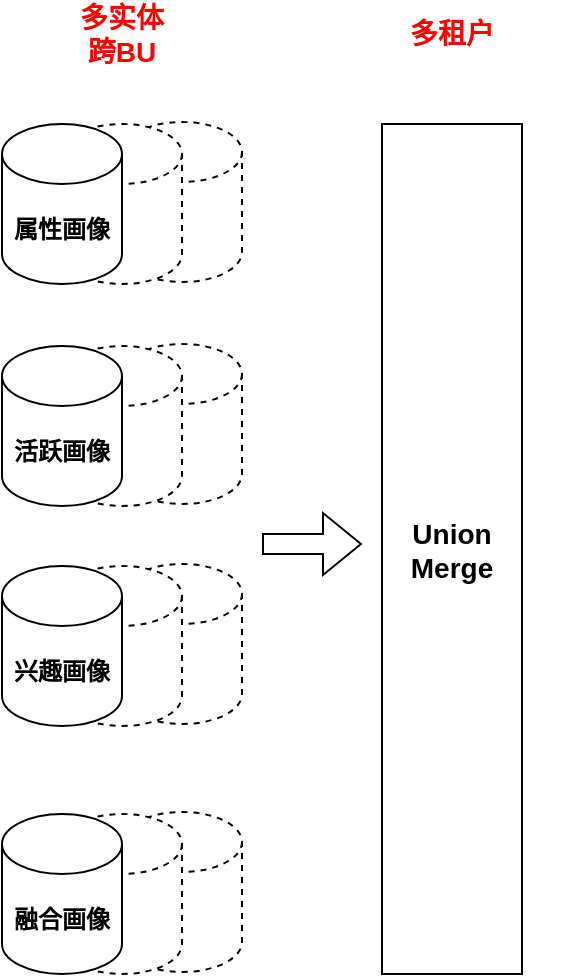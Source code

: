 <mxfile version="17.5.0" type="github">
  <diagram id="4p-ydyGLpZd26PJ-Gzdm" name="Page-1">
    <mxGraphModel dx="1248" dy="809" grid="1" gridSize="10" guides="1" tooltips="1" connect="1" arrows="1" fold="1" page="1" pageScale="1" pageWidth="827" pageHeight="1169" math="0" shadow="0">
      <root>
        <mxCell id="0" />
        <mxCell id="1" parent="0" />
        <mxCell id="KQHoOOZi19qgL9MFJ36H-8" value="" style="group" vertex="1" connectable="0" parent="1">
          <mxGeometry x="170" y="159" width="120" height="81" as="geometry" />
        </mxCell>
        <mxCell id="KQHoOOZi19qgL9MFJ36H-7" value="" style="shape=cylinder3;whiteSpace=wrap;html=1;boundedLbl=1;backgroundOutline=1;size=15;dashed=1;" vertex="1" parent="KQHoOOZi19qgL9MFJ36H-8">
          <mxGeometry x="60" width="60" height="80" as="geometry" />
        </mxCell>
        <mxCell id="KQHoOOZi19qgL9MFJ36H-6" value="" style="shape=cylinder3;whiteSpace=wrap;html=1;boundedLbl=1;backgroundOutline=1;size=15;dashed=1;" vertex="1" parent="KQHoOOZi19qgL9MFJ36H-8">
          <mxGeometry x="30" y="1" width="60" height="80" as="geometry" />
        </mxCell>
        <mxCell id="KQHoOOZi19qgL9MFJ36H-4" value="&lt;b&gt;属性画像&lt;/b&gt;" style="shape=cylinder3;whiteSpace=wrap;html=1;boundedLbl=1;backgroundOutline=1;size=15;" vertex="1" parent="KQHoOOZi19qgL9MFJ36H-8">
          <mxGeometry y="1" width="60" height="80" as="geometry" />
        </mxCell>
        <mxCell id="KQHoOOZi19qgL9MFJ36H-9" value="" style="group" vertex="1" connectable="0" parent="1">
          <mxGeometry x="170" y="270" width="120" height="81" as="geometry" />
        </mxCell>
        <mxCell id="KQHoOOZi19qgL9MFJ36H-10" value="" style="shape=cylinder3;whiteSpace=wrap;html=1;boundedLbl=1;backgroundOutline=1;size=15;dashed=1;" vertex="1" parent="KQHoOOZi19qgL9MFJ36H-9">
          <mxGeometry x="60" width="60" height="80" as="geometry" />
        </mxCell>
        <mxCell id="KQHoOOZi19qgL9MFJ36H-11" value="" style="shape=cylinder3;whiteSpace=wrap;html=1;boundedLbl=1;backgroundOutline=1;size=15;dashed=1;" vertex="1" parent="KQHoOOZi19qgL9MFJ36H-9">
          <mxGeometry x="30" y="1" width="60" height="80" as="geometry" />
        </mxCell>
        <mxCell id="KQHoOOZi19qgL9MFJ36H-12" value="&lt;b&gt;活跃画像&lt;/b&gt;" style="shape=cylinder3;whiteSpace=wrap;html=1;boundedLbl=1;backgroundOutline=1;size=15;" vertex="1" parent="KQHoOOZi19qgL9MFJ36H-9">
          <mxGeometry y="1" width="60" height="80" as="geometry" />
        </mxCell>
        <mxCell id="KQHoOOZi19qgL9MFJ36H-13" value="" style="group" vertex="1" connectable="0" parent="1">
          <mxGeometry x="170" y="380" width="120" height="81" as="geometry" />
        </mxCell>
        <mxCell id="KQHoOOZi19qgL9MFJ36H-14" value="" style="shape=cylinder3;whiteSpace=wrap;html=1;boundedLbl=1;backgroundOutline=1;size=15;dashed=1;" vertex="1" parent="KQHoOOZi19qgL9MFJ36H-13">
          <mxGeometry x="60" width="60" height="80" as="geometry" />
        </mxCell>
        <mxCell id="KQHoOOZi19qgL9MFJ36H-15" value="" style="shape=cylinder3;whiteSpace=wrap;html=1;boundedLbl=1;backgroundOutline=1;size=15;dashed=1;" vertex="1" parent="KQHoOOZi19qgL9MFJ36H-13">
          <mxGeometry x="30" y="1" width="60" height="80" as="geometry" />
        </mxCell>
        <mxCell id="KQHoOOZi19qgL9MFJ36H-16" value="&lt;b&gt;兴趣画像&lt;/b&gt;" style="shape=cylinder3;whiteSpace=wrap;html=1;boundedLbl=1;backgroundOutline=1;size=15;" vertex="1" parent="KQHoOOZi19qgL9MFJ36H-13">
          <mxGeometry y="1" width="60" height="80" as="geometry" />
        </mxCell>
        <mxCell id="KQHoOOZi19qgL9MFJ36H-17" value="" style="group" vertex="1" connectable="0" parent="1">
          <mxGeometry x="170" y="504" width="120" height="81" as="geometry" />
        </mxCell>
        <mxCell id="KQHoOOZi19qgL9MFJ36H-18" value="" style="shape=cylinder3;whiteSpace=wrap;html=1;boundedLbl=1;backgroundOutline=1;size=15;dashed=1;" vertex="1" parent="KQHoOOZi19qgL9MFJ36H-17">
          <mxGeometry x="60" width="60" height="80" as="geometry" />
        </mxCell>
        <mxCell id="KQHoOOZi19qgL9MFJ36H-19" value="" style="shape=cylinder3;whiteSpace=wrap;html=1;boundedLbl=1;backgroundOutline=1;size=15;dashed=1;" vertex="1" parent="KQHoOOZi19qgL9MFJ36H-17">
          <mxGeometry x="30" y="1" width="60" height="80" as="geometry" />
        </mxCell>
        <mxCell id="KQHoOOZi19qgL9MFJ36H-20" value="&lt;b&gt;融合画像&lt;/b&gt;" style="shape=cylinder3;whiteSpace=wrap;html=1;boundedLbl=1;backgroundOutline=1;size=15;" vertex="1" parent="KQHoOOZi19qgL9MFJ36H-17">
          <mxGeometry y="1" width="60" height="80" as="geometry" />
        </mxCell>
        <mxCell id="KQHoOOZi19qgL9MFJ36H-21" value="&lt;b style=&quot;font-size: 14px&quot;&gt;&lt;font color=&quot;#ff0000&quot;&gt;多实体&lt;br&gt;跨BU&lt;/font&gt;&lt;/b&gt;" style="text;html=1;strokeColor=none;fillColor=none;align=center;verticalAlign=middle;whiteSpace=wrap;rounded=0;dashed=1;" vertex="1" parent="1">
          <mxGeometry x="170" y="100" width="120" height="30" as="geometry" />
        </mxCell>
        <mxCell id="KQHoOOZi19qgL9MFJ36H-22" value="" style="shape=flexArrow;endArrow=classic;html=1;rounded=0;fontSize=14;fontColor=#FF0000;" edge="1" parent="1">
          <mxGeometry width="50" height="50" relative="1" as="geometry">
            <mxPoint x="300" y="370" as="sourcePoint" />
            <mxPoint x="350" y="370" as="targetPoint" />
          </mxGeometry>
        </mxCell>
        <mxCell id="KQHoOOZi19qgL9MFJ36H-23" value="&lt;b&gt;&lt;font color=&quot;#000000&quot;&gt;Union&lt;br&gt;Merge&lt;/font&gt;&lt;/b&gt;" style="rounded=0;whiteSpace=wrap;html=1;fontSize=14;fontColor=#FF0000;" vertex="1" parent="1">
          <mxGeometry x="360" y="160" width="70" height="425" as="geometry" />
        </mxCell>
        <mxCell id="KQHoOOZi19qgL9MFJ36H-24" value="&lt;font color=&quot;#ff0000&quot;&gt;&lt;span style=&quot;font-size: 14px&quot;&gt;&lt;b&gt;多租户&lt;/b&gt;&lt;/span&gt;&lt;/font&gt;" style="text;html=1;strokeColor=none;fillColor=none;align=center;verticalAlign=middle;whiteSpace=wrap;rounded=0;dashed=1;" vertex="1" parent="1">
          <mxGeometry x="335" y="100" width="120" height="30" as="geometry" />
        </mxCell>
      </root>
    </mxGraphModel>
  </diagram>
</mxfile>
